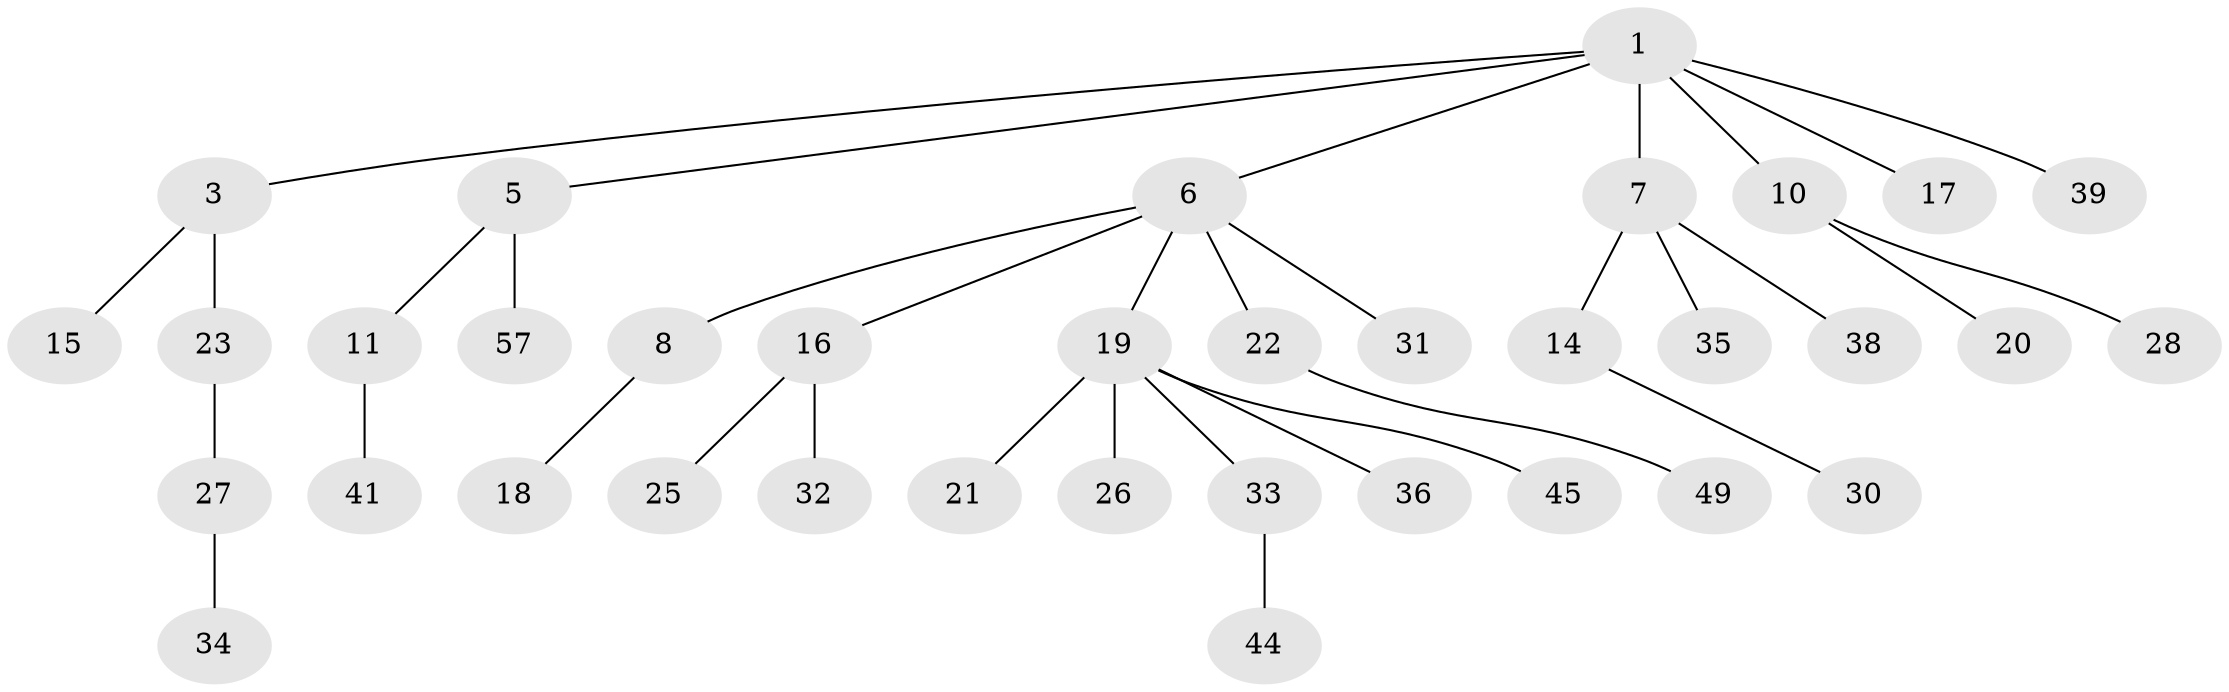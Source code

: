 // original degree distribution, {6: 0.05263157894736842, 3: 0.12280701754385964, 2: 0.3333333333333333, 5: 0.017543859649122806, 4: 0.017543859649122806, 1: 0.45614035087719296}
// Generated by graph-tools (version 1.1) at 2025/42/03/06/25 10:42:04]
// undirected, 36 vertices, 35 edges
graph export_dot {
graph [start="1"]
  node [color=gray90,style=filled];
  1 [super="+2"];
  3 [super="+4"];
  5 [super="+9"];
  6 [super="+12"];
  7 [super="+46"];
  8 [super="+37"];
  10 [super="+13"];
  11 [super="+24"];
  14;
  15 [super="+54"];
  16 [super="+47"];
  17;
  18;
  19 [super="+29"];
  20 [super="+40"];
  21;
  22;
  23;
  25 [super="+56"];
  26 [super="+48"];
  27 [super="+43"];
  28;
  30 [super="+55"];
  31;
  32;
  33 [super="+52"];
  34;
  35;
  36 [super="+42"];
  38 [super="+53"];
  39 [super="+50"];
  41;
  44;
  45;
  49 [super="+51"];
  57;
  1 -- 5;
  1 -- 7;
  1 -- 10;
  1 -- 17;
  1 -- 39;
  1 -- 3;
  1 -- 6;
  3 -- 15;
  3 -- 23;
  5 -- 57;
  5 -- 11;
  6 -- 8;
  6 -- 16;
  6 -- 19;
  6 -- 31;
  6 -- 22;
  7 -- 14;
  7 -- 35;
  7 -- 38;
  8 -- 18;
  10 -- 20;
  10 -- 28;
  11 -- 41;
  14 -- 30;
  16 -- 25;
  16 -- 32;
  19 -- 21;
  19 -- 26;
  19 -- 33;
  19 -- 45;
  19 -- 36;
  22 -- 49;
  23 -- 27;
  27 -- 34;
  33 -- 44;
}
